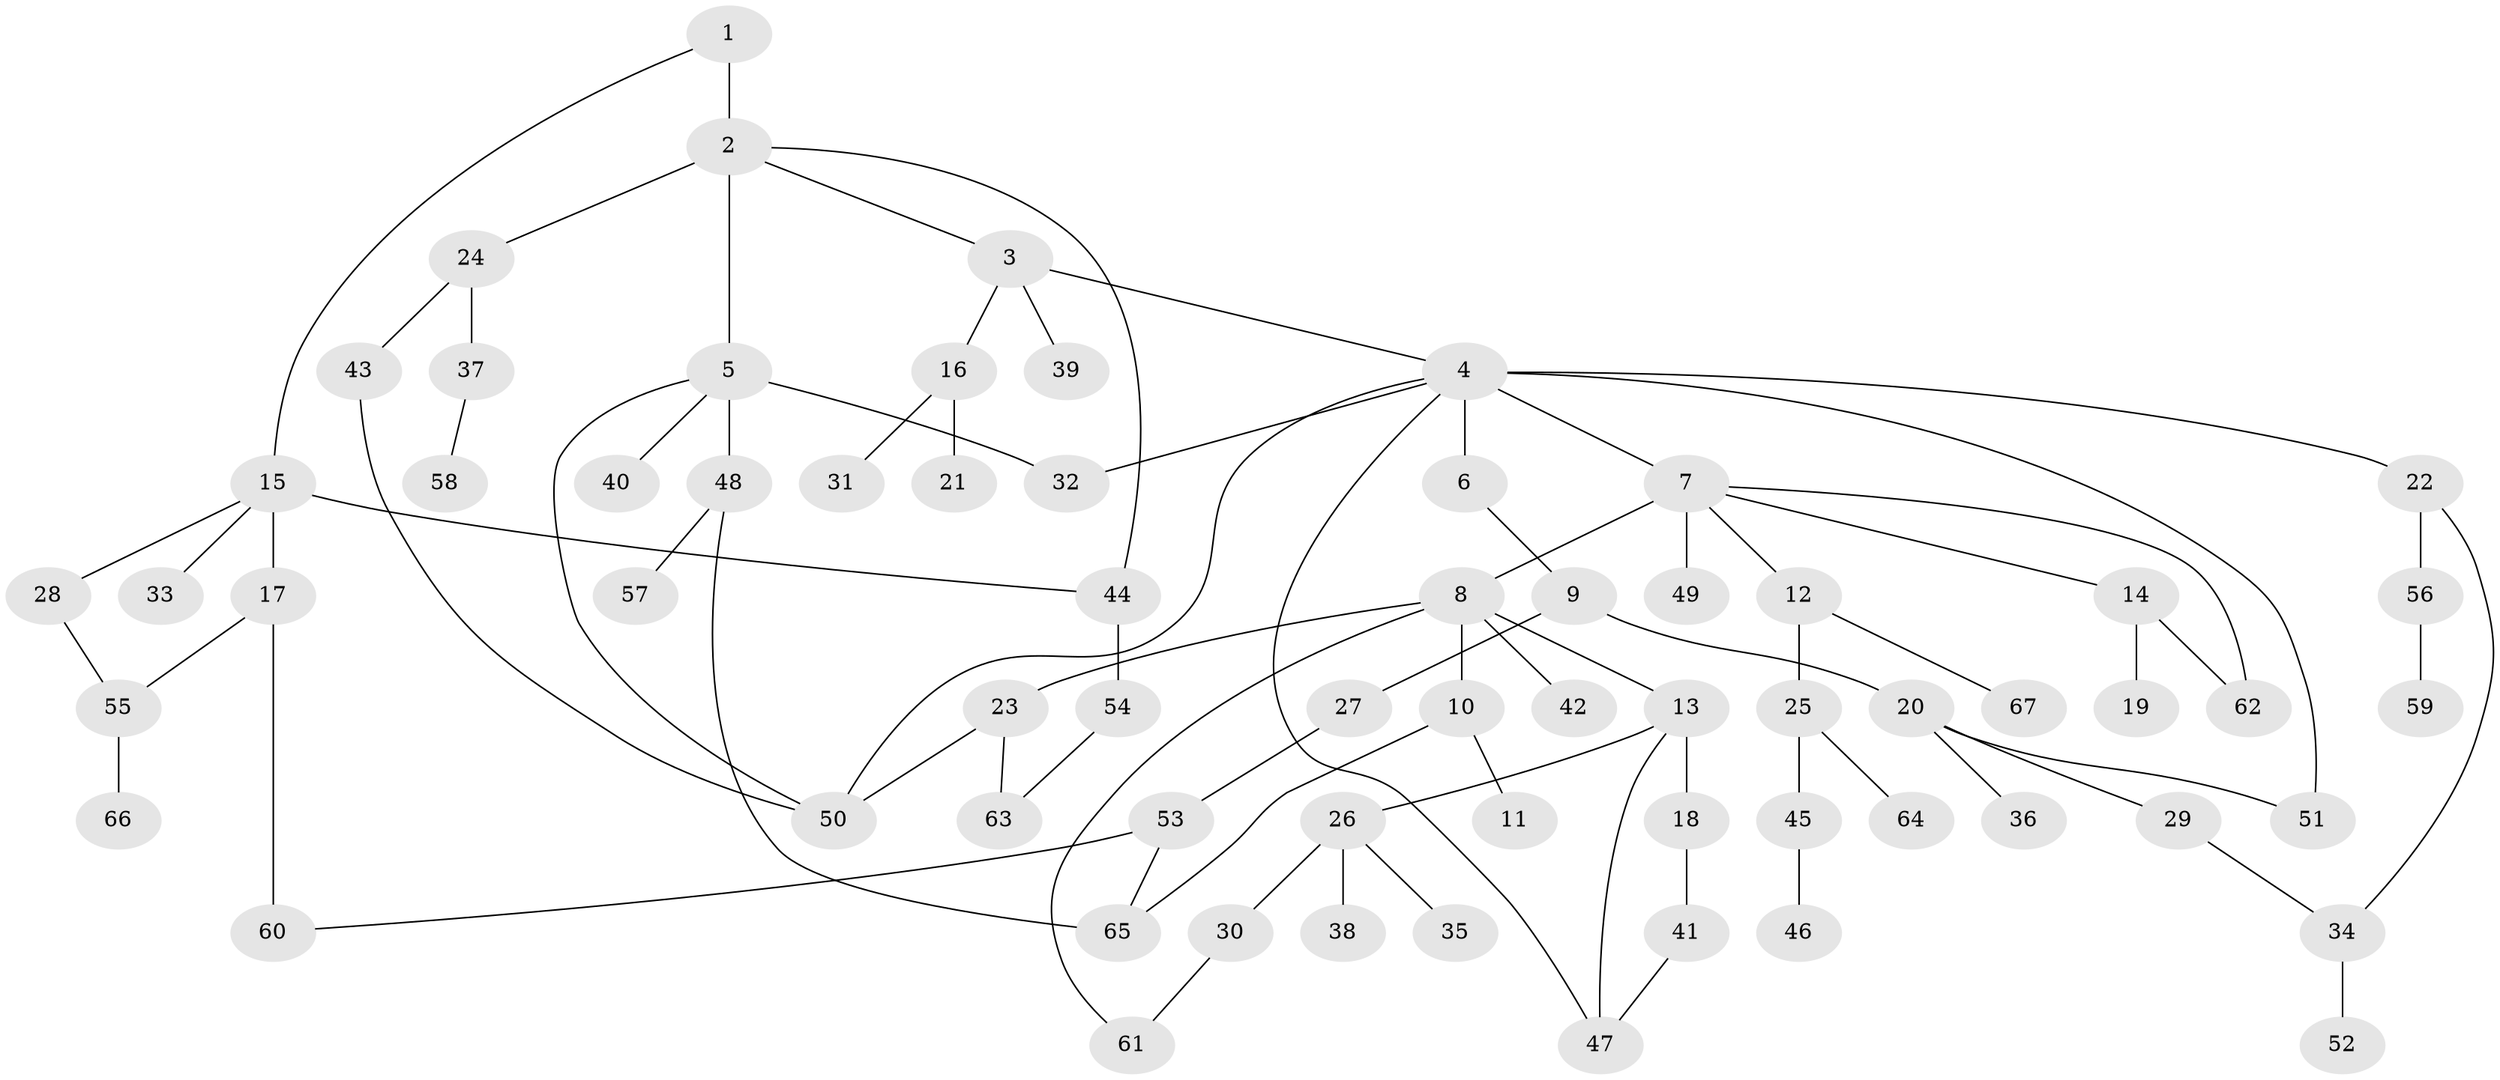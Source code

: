 // original degree distribution, {1: 0.4090909090909091, 7: 0.007575757575757576, 5: 0.045454545454545456, 4: 0.12121212121212122, 3: 0.14393939393939395, 8: 0.007575757575757576, 2: 0.25757575757575757, 6: 0.007575757575757576}
// Generated by graph-tools (version 1.1) at 2025/34/03/09/25 02:34:32]
// undirected, 67 vertices, 82 edges
graph export_dot {
graph [start="1"]
  node [color=gray90,style=filled];
  1;
  2;
  3;
  4;
  5;
  6;
  7;
  8;
  9;
  10;
  11;
  12;
  13;
  14;
  15;
  16;
  17;
  18;
  19;
  20;
  21;
  22;
  23;
  24;
  25;
  26;
  27;
  28;
  29;
  30;
  31;
  32;
  33;
  34;
  35;
  36;
  37;
  38;
  39;
  40;
  41;
  42;
  43;
  44;
  45;
  46;
  47;
  48;
  49;
  50;
  51;
  52;
  53;
  54;
  55;
  56;
  57;
  58;
  59;
  60;
  61;
  62;
  63;
  64;
  65;
  66;
  67;
  1 -- 2 [weight=2.0];
  1 -- 15 [weight=1.0];
  2 -- 3 [weight=1.0];
  2 -- 5 [weight=1.0];
  2 -- 24 [weight=1.0];
  2 -- 44 [weight=1.0];
  3 -- 4 [weight=1.0];
  3 -- 16 [weight=1.0];
  3 -- 39 [weight=1.0];
  4 -- 6 [weight=3.0];
  4 -- 7 [weight=1.0];
  4 -- 22 [weight=1.0];
  4 -- 32 [weight=1.0];
  4 -- 47 [weight=1.0];
  4 -- 50 [weight=1.0];
  4 -- 51 [weight=1.0];
  5 -- 32 [weight=1.0];
  5 -- 40 [weight=1.0];
  5 -- 48 [weight=2.0];
  5 -- 50 [weight=1.0];
  6 -- 9 [weight=1.0];
  7 -- 8 [weight=3.0];
  7 -- 12 [weight=1.0];
  7 -- 14 [weight=1.0];
  7 -- 49 [weight=2.0];
  7 -- 62 [weight=1.0];
  8 -- 10 [weight=1.0];
  8 -- 13 [weight=1.0];
  8 -- 23 [weight=1.0];
  8 -- 42 [weight=1.0];
  8 -- 61 [weight=1.0];
  9 -- 20 [weight=1.0];
  9 -- 27 [weight=1.0];
  10 -- 11 [weight=2.0];
  10 -- 65 [weight=1.0];
  12 -- 25 [weight=1.0];
  12 -- 67 [weight=1.0];
  13 -- 18 [weight=1.0];
  13 -- 26 [weight=1.0];
  13 -- 47 [weight=1.0];
  14 -- 19 [weight=1.0];
  14 -- 62 [weight=1.0];
  15 -- 17 [weight=1.0];
  15 -- 28 [weight=1.0];
  15 -- 33 [weight=1.0];
  15 -- 44 [weight=1.0];
  16 -- 21 [weight=1.0];
  16 -- 31 [weight=1.0];
  17 -- 55 [weight=1.0];
  17 -- 60 [weight=2.0];
  18 -- 41 [weight=2.0];
  20 -- 29 [weight=1.0];
  20 -- 36 [weight=1.0];
  20 -- 51 [weight=1.0];
  22 -- 34 [weight=1.0];
  22 -- 56 [weight=1.0];
  23 -- 50 [weight=1.0];
  23 -- 63 [weight=1.0];
  24 -- 37 [weight=1.0];
  24 -- 43 [weight=1.0];
  25 -- 45 [weight=1.0];
  25 -- 64 [weight=1.0];
  26 -- 30 [weight=1.0];
  26 -- 35 [weight=3.0];
  26 -- 38 [weight=1.0];
  27 -- 53 [weight=1.0];
  28 -- 55 [weight=1.0];
  29 -- 34 [weight=1.0];
  30 -- 61 [weight=1.0];
  34 -- 52 [weight=1.0];
  37 -- 58 [weight=1.0];
  41 -- 47 [weight=1.0];
  43 -- 50 [weight=1.0];
  44 -- 54 [weight=1.0];
  45 -- 46 [weight=2.0];
  48 -- 57 [weight=1.0];
  48 -- 65 [weight=1.0];
  53 -- 60 [weight=1.0];
  53 -- 65 [weight=1.0];
  54 -- 63 [weight=1.0];
  55 -- 66 [weight=1.0];
  56 -- 59 [weight=1.0];
}
